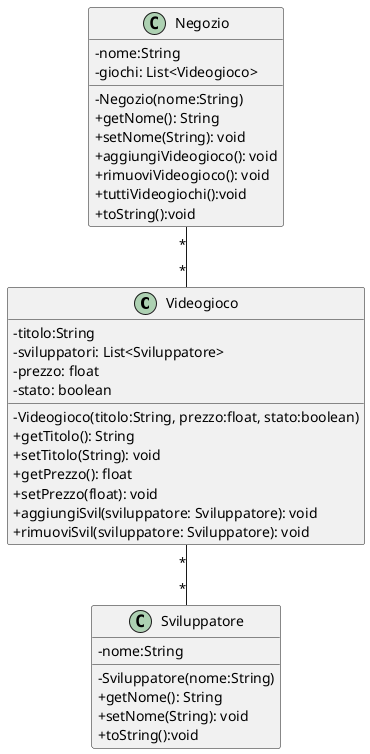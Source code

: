 @startuml
skinparam classAttributeIconSize 0
class Videogioco{
-titolo:String
-sviluppatori: List<Sviluppatore>
-prezzo: float
-stato: boolean
-Videogioco(titolo:String, prezzo:float, stato:boolean)
+getTitolo(): String
+setTitolo(String): void
+getPrezzo(): float
+setPrezzo(float): void
+aggiungiSvil(sviluppatore: Sviluppatore): void
+rimuoviSvil(sviluppatore: Sviluppatore): void
}
class Negozio{
-nome:String
-giochi: List<Videogioco>
-Negozio(nome:String)
+getNome(): String
+setNome(String): void
+aggiungiVideogioco(): void
+rimuoviVideogioco(): void
+tuttiVideogiochi():void
+toString():void
}

class Sviluppatore{
-nome:String
-Sviluppatore(nome:String)
+getNome(): String
+setNome(String): void
+toString():void
}

Videogioco "*" -- "*" Sviluppatore
Negozio "*" -- "*" Videogioco
@enduml